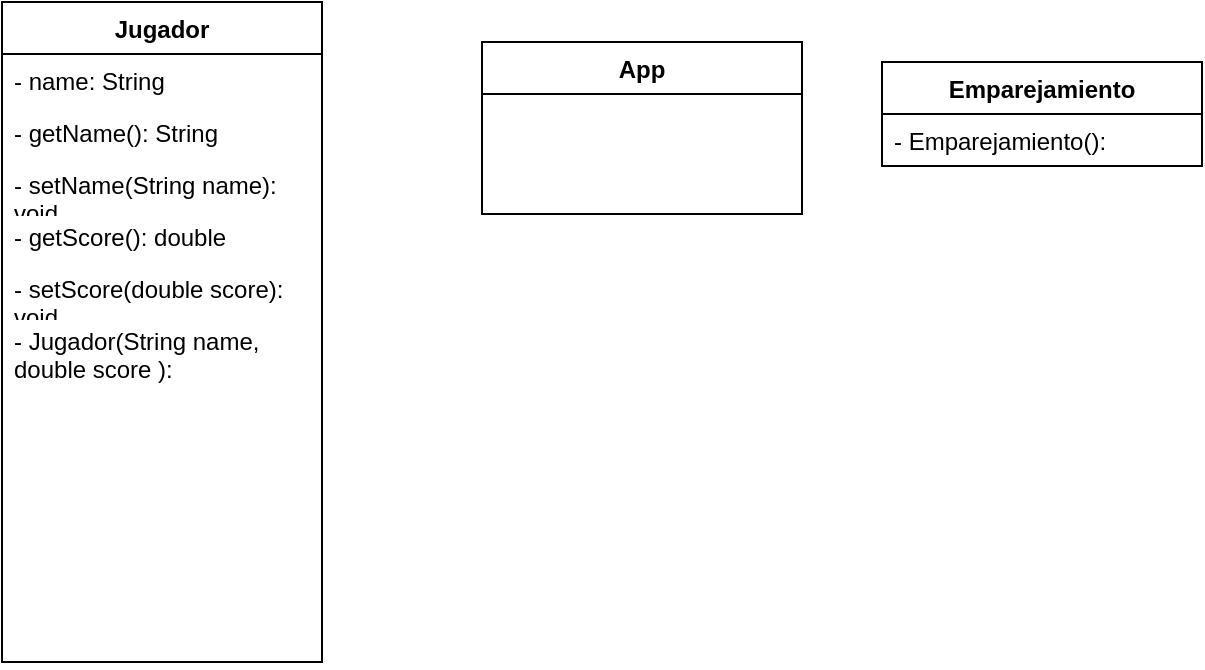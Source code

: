 <mxfile>
    <diagram id="Oa2S5TApLlB2AJtO_W9I" name="Página-1">
        <mxGraphModel dx="760" dy="563" grid="1" gridSize="10" guides="1" tooltips="1" connect="1" arrows="1" fold="1" page="1" pageScale="1" pageWidth="827" pageHeight="1169" math="0" shadow="0">
            <root>
                <mxCell id="0"/>
                <mxCell id="1" parent="0"/>
                <mxCell id="2" value="App" style="swimlane;fontStyle=1;align=center;verticalAlign=top;childLayout=stackLayout;horizontal=1;startSize=26;horizontalStack=0;resizeParent=1;resizeParentMax=0;resizeLast=0;collapsible=1;marginBottom=0;whiteSpace=wrap;html=1;" vertex="1" parent="1">
                    <mxGeometry x="310" y="180" width="160" height="86" as="geometry"/>
                </mxCell>
                <mxCell id="3" value="Emparejamiento" style="swimlane;fontStyle=1;align=center;verticalAlign=top;childLayout=stackLayout;horizontal=1;startSize=26;horizontalStack=0;resizeParent=1;resizeParentMax=0;resizeLast=0;collapsible=1;marginBottom=0;whiteSpace=wrap;html=1;" vertex="1" parent="1">
                    <mxGeometry x="510" y="190" width="160" height="52" as="geometry"/>
                </mxCell>
                <mxCell id="4" value="- Emparejamiento(): " style="text;strokeColor=none;fillColor=none;align=left;verticalAlign=top;spacingLeft=4;spacingRight=4;overflow=hidden;rotatable=0;points=[[0,0.5],[1,0.5]];portConstraint=eastwest;whiteSpace=wrap;html=1;" vertex="1" parent="3">
                    <mxGeometry y="26" width="160" height="26" as="geometry"/>
                </mxCell>
                <mxCell id="5" value="Jugador" style="swimlane;fontStyle=1;align=center;verticalAlign=top;childLayout=stackLayout;horizontal=1;startSize=26;horizontalStack=0;resizeParent=1;resizeParentMax=0;resizeLast=0;collapsible=1;marginBottom=0;whiteSpace=wrap;html=1;" vertex="1" parent="1">
                    <mxGeometry x="70" y="160" width="160" height="330" as="geometry"/>
                </mxCell>
                <mxCell id="6" value="- name: String" style="text;strokeColor=none;fillColor=none;align=left;verticalAlign=top;spacingLeft=4;spacingRight=4;overflow=hidden;rotatable=0;points=[[0,0.5],[1,0.5]];portConstraint=eastwest;whiteSpace=wrap;html=1;" vertex="1" parent="5">
                    <mxGeometry y="26" width="160" height="26" as="geometry"/>
                </mxCell>
                <mxCell id="7" value="- getName(): String" style="text;strokeColor=none;fillColor=none;align=left;verticalAlign=top;spacingLeft=4;spacingRight=4;overflow=hidden;rotatable=0;points=[[0,0.5],[1,0.5]];portConstraint=eastwest;whiteSpace=wrap;html=1;" vertex="1" parent="5">
                    <mxGeometry y="52" width="160" height="26" as="geometry"/>
                </mxCell>
                <mxCell id="8" value="- setName(String name): void" style="text;strokeColor=none;fillColor=none;align=left;verticalAlign=top;spacingLeft=4;spacingRight=4;overflow=hidden;rotatable=0;points=[[0,0.5],[1,0.5]];portConstraint=eastwest;whiteSpace=wrap;html=1;" vertex="1" parent="5">
                    <mxGeometry y="78" width="160" height="26" as="geometry"/>
                </mxCell>
                <mxCell id="9" value="- getScore(): double" style="text;strokeColor=none;fillColor=none;align=left;verticalAlign=top;spacingLeft=4;spacingRight=4;overflow=hidden;rotatable=0;points=[[0,0.5],[1,0.5]];portConstraint=eastwest;whiteSpace=wrap;html=1;" vertex="1" parent="5">
                    <mxGeometry y="104" width="160" height="26" as="geometry"/>
                </mxCell>
                <mxCell id="10" value="- setScore(double score): void" style="text;strokeColor=none;fillColor=none;align=left;verticalAlign=top;spacingLeft=4;spacingRight=4;overflow=hidden;rotatable=0;points=[[0,0.5],[1,0.5]];portConstraint=eastwest;whiteSpace=wrap;html=1;" vertex="1" parent="5">
                    <mxGeometry y="130" width="160" height="26" as="geometry"/>
                </mxCell>
                <mxCell id="11" value="- Jugador(String name, double score ): " style="text;strokeColor=none;fillColor=none;align=left;verticalAlign=top;spacingLeft=4;spacingRight=4;overflow=hidden;rotatable=0;points=[[0,0.5],[1,0.5]];portConstraint=eastwest;whiteSpace=wrap;html=1;" vertex="1" parent="5">
                    <mxGeometry y="156" width="160" height="174" as="geometry"/>
                </mxCell>
            </root>
        </mxGraphModel>
    </diagram>
</mxfile>